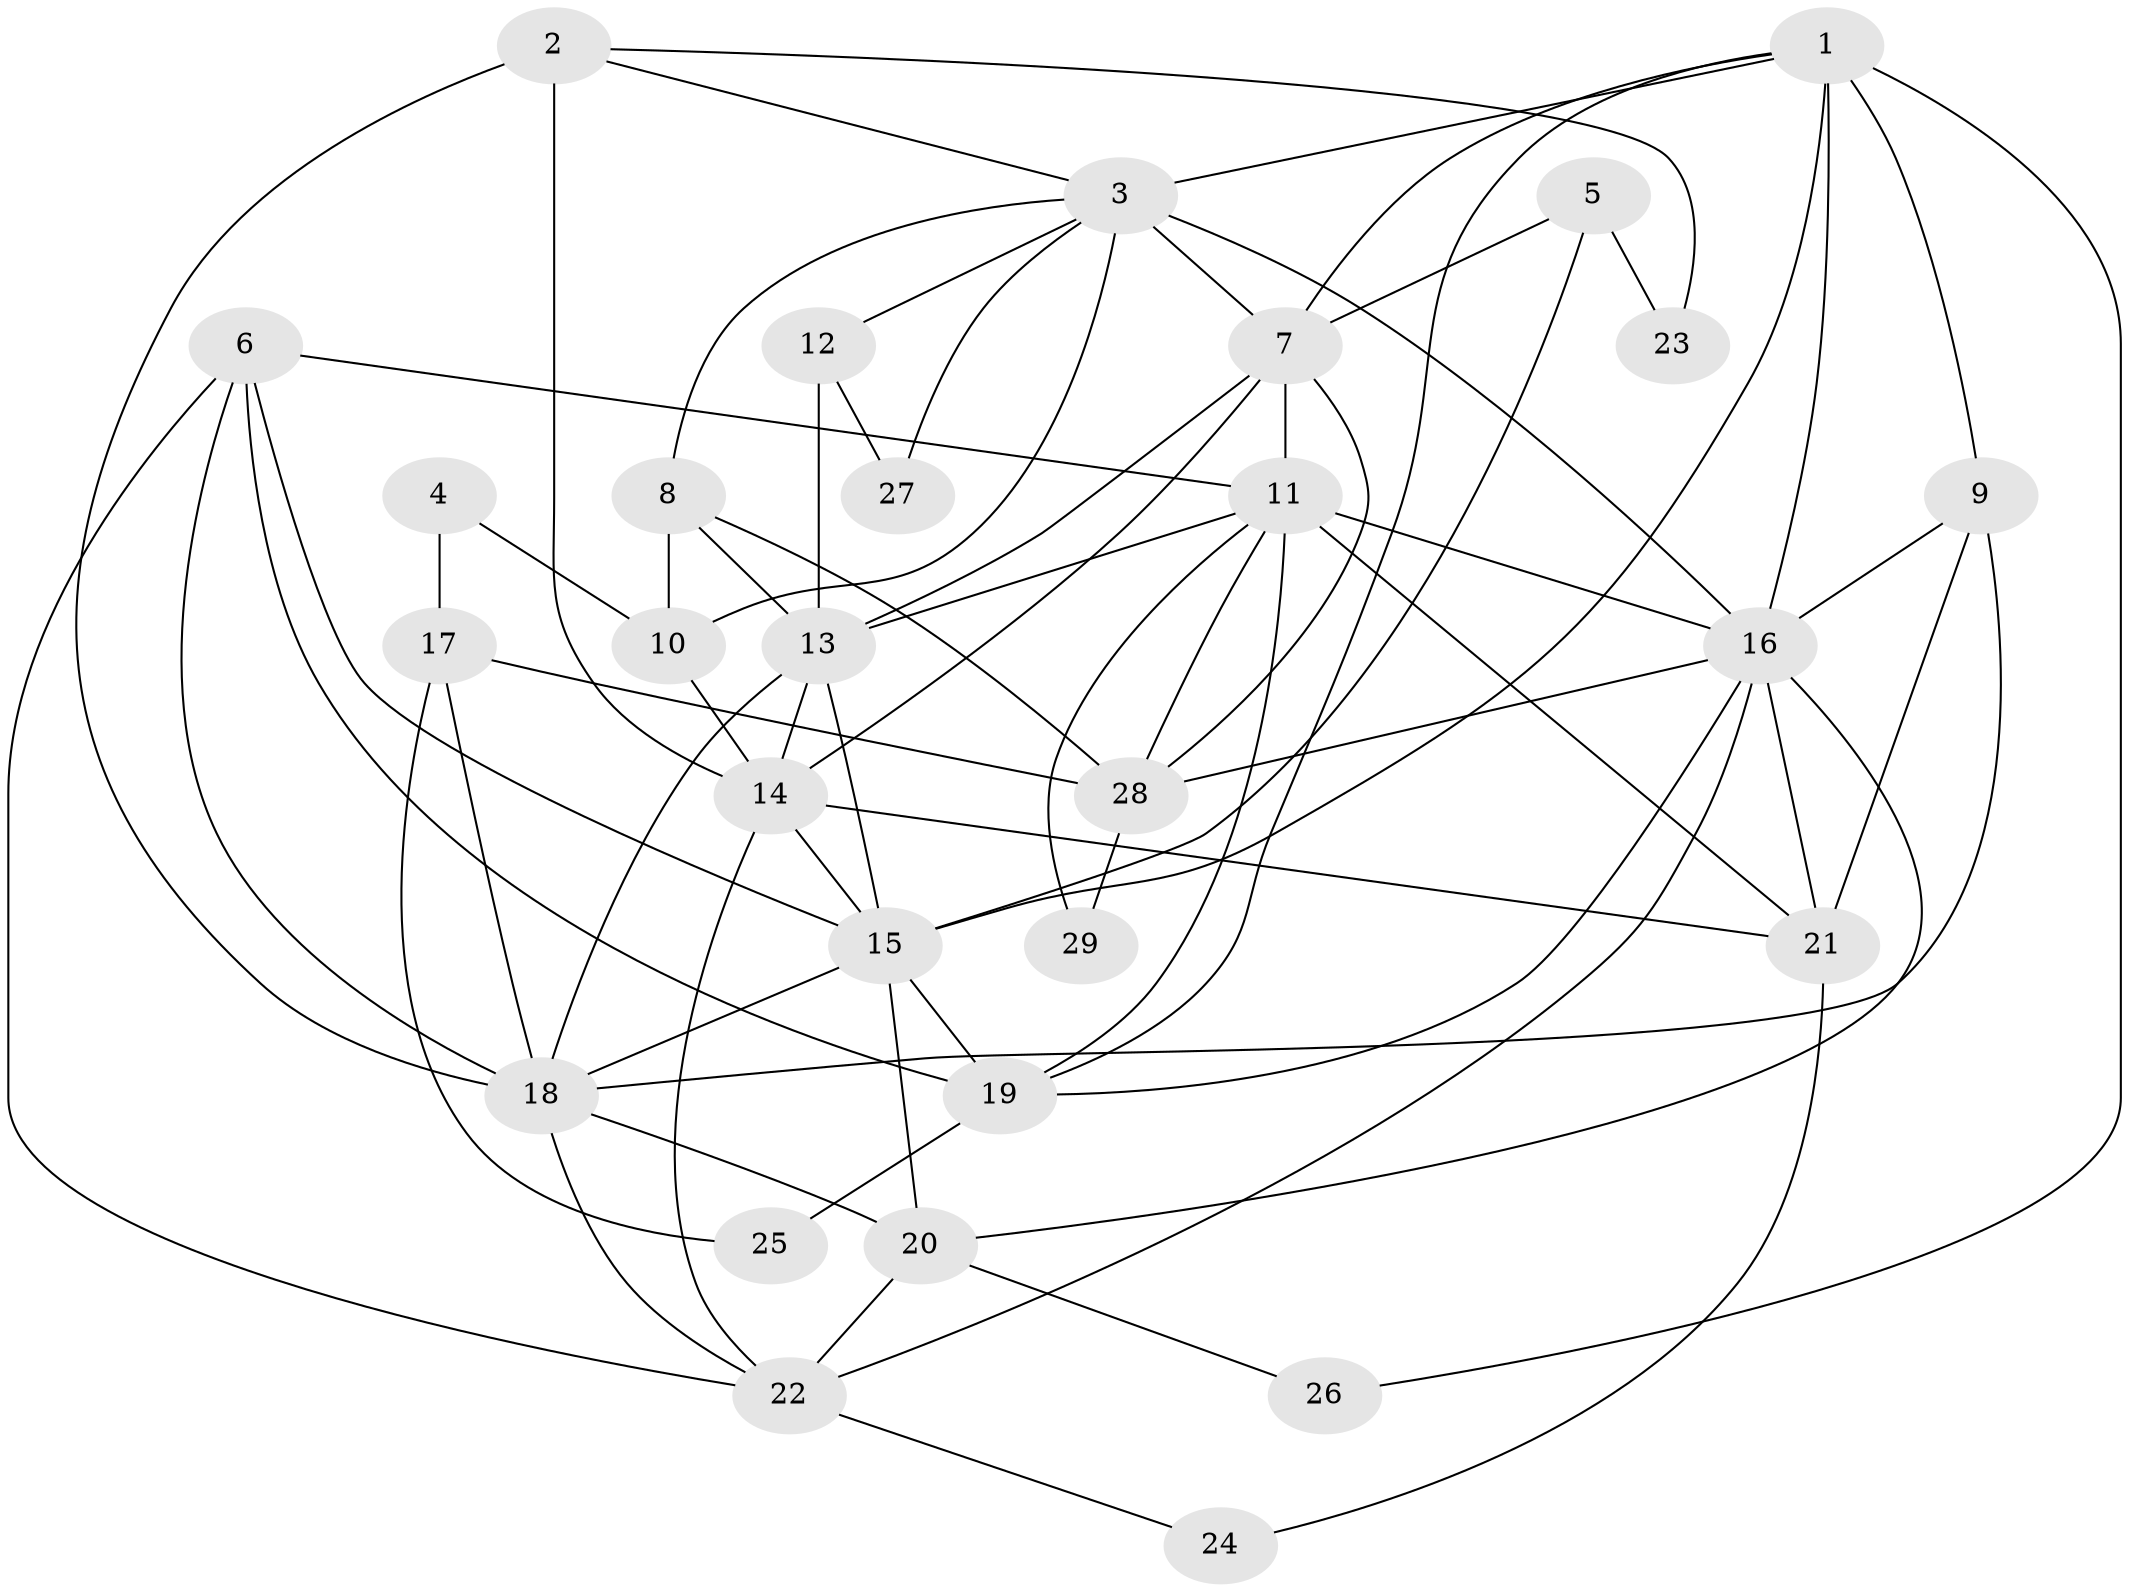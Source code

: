 // original degree distribution, {8: 0.017543859649122806, 5: 0.17543859649122806, 2: 0.14035087719298245, 3: 0.2631578947368421, 4: 0.2631578947368421, 6: 0.12280701754385964, 7: 0.017543859649122806}
// Generated by graph-tools (version 1.1) at 2025/36/03/09/25 02:36:18]
// undirected, 29 vertices, 71 edges
graph export_dot {
graph [start="1"]
  node [color=gray90,style=filled];
  1;
  2;
  3;
  4;
  5;
  6;
  7;
  8;
  9;
  10;
  11;
  12;
  13;
  14;
  15;
  16;
  17;
  18;
  19;
  20;
  21;
  22;
  23;
  24;
  25;
  26;
  27;
  28;
  29;
  1 -- 3 [weight=1.0];
  1 -- 7 [weight=1.0];
  1 -- 9 [weight=1.0];
  1 -- 15 [weight=1.0];
  1 -- 16 [weight=2.0];
  1 -- 19 [weight=1.0];
  1 -- 26 [weight=1.0];
  2 -- 3 [weight=2.0];
  2 -- 14 [weight=3.0];
  2 -- 18 [weight=1.0];
  2 -- 23 [weight=1.0];
  3 -- 7 [weight=1.0];
  3 -- 8 [weight=1.0];
  3 -- 10 [weight=1.0];
  3 -- 12 [weight=1.0];
  3 -- 16 [weight=4.0];
  3 -- 27 [weight=1.0];
  4 -- 10 [weight=1.0];
  4 -- 17 [weight=1.0];
  5 -- 7 [weight=1.0];
  5 -- 15 [weight=1.0];
  5 -- 23 [weight=1.0];
  6 -- 11 [weight=1.0];
  6 -- 15 [weight=1.0];
  6 -- 18 [weight=1.0];
  6 -- 19 [weight=1.0];
  6 -- 22 [weight=1.0];
  7 -- 11 [weight=1.0];
  7 -- 13 [weight=1.0];
  7 -- 14 [weight=1.0];
  7 -- 28 [weight=1.0];
  8 -- 10 [weight=1.0];
  8 -- 13 [weight=1.0];
  8 -- 28 [weight=1.0];
  9 -- 16 [weight=1.0];
  9 -- 18 [weight=1.0];
  9 -- 21 [weight=1.0];
  10 -- 14 [weight=1.0];
  11 -- 13 [weight=1.0];
  11 -- 16 [weight=4.0];
  11 -- 19 [weight=1.0];
  11 -- 21 [weight=2.0];
  11 -- 28 [weight=1.0];
  11 -- 29 [weight=1.0];
  12 -- 13 [weight=1.0];
  12 -- 27 [weight=1.0];
  13 -- 14 [weight=3.0];
  13 -- 15 [weight=1.0];
  13 -- 18 [weight=1.0];
  14 -- 15 [weight=1.0];
  14 -- 21 [weight=1.0];
  14 -- 22 [weight=1.0];
  15 -- 18 [weight=2.0];
  15 -- 19 [weight=2.0];
  15 -- 20 [weight=1.0];
  16 -- 19 [weight=1.0];
  16 -- 20 [weight=1.0];
  16 -- 21 [weight=1.0];
  16 -- 22 [weight=1.0];
  16 -- 28 [weight=1.0];
  17 -- 18 [weight=1.0];
  17 -- 25 [weight=1.0];
  17 -- 28 [weight=1.0];
  18 -- 20 [weight=1.0];
  18 -- 22 [weight=1.0];
  19 -- 25 [weight=1.0];
  20 -- 22 [weight=1.0];
  20 -- 26 [weight=1.0];
  21 -- 24 [weight=1.0];
  22 -- 24 [weight=1.0];
  28 -- 29 [weight=1.0];
}
